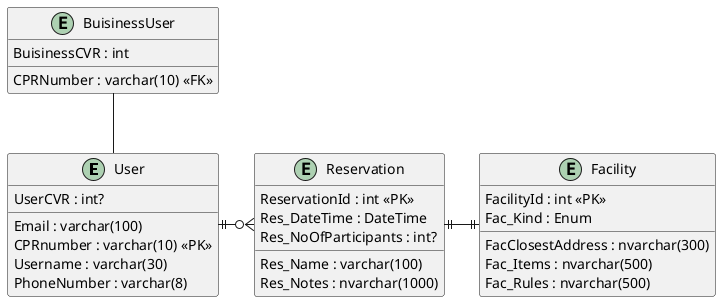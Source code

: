 @@startuml
entity User{

    Email : varchar(100)
    CPRnumber : varchar(10) <<PK>>
    Username : varchar(30)
    PhoneNumber : varchar(8)
    UserCVR : int?
}

entity BuisinessUser{
    BuisinessCVR : int
    CPRNumber : varchar(10) <<FK>>
}

entity Reservation{
    ReservationId : int <<PK>>
    Res_Name : varchar(100)
    Res_Notes : nvarchar(1000)
    Res_DateTime : DateTime
    Res_NoOfParticipants : int?
}

entity Facility{
    FacilityId : int <<PK>>
    FacClosestAddress : nvarchar(300)
    Fac_Kind : Enum
    Fac_Items : nvarchar(500)
    Fac_Rules : nvarchar(500)
}

BuisinessUser -- User
User ||-o{ Reservation
Reservation ||-|| Facility 
@@enduml
